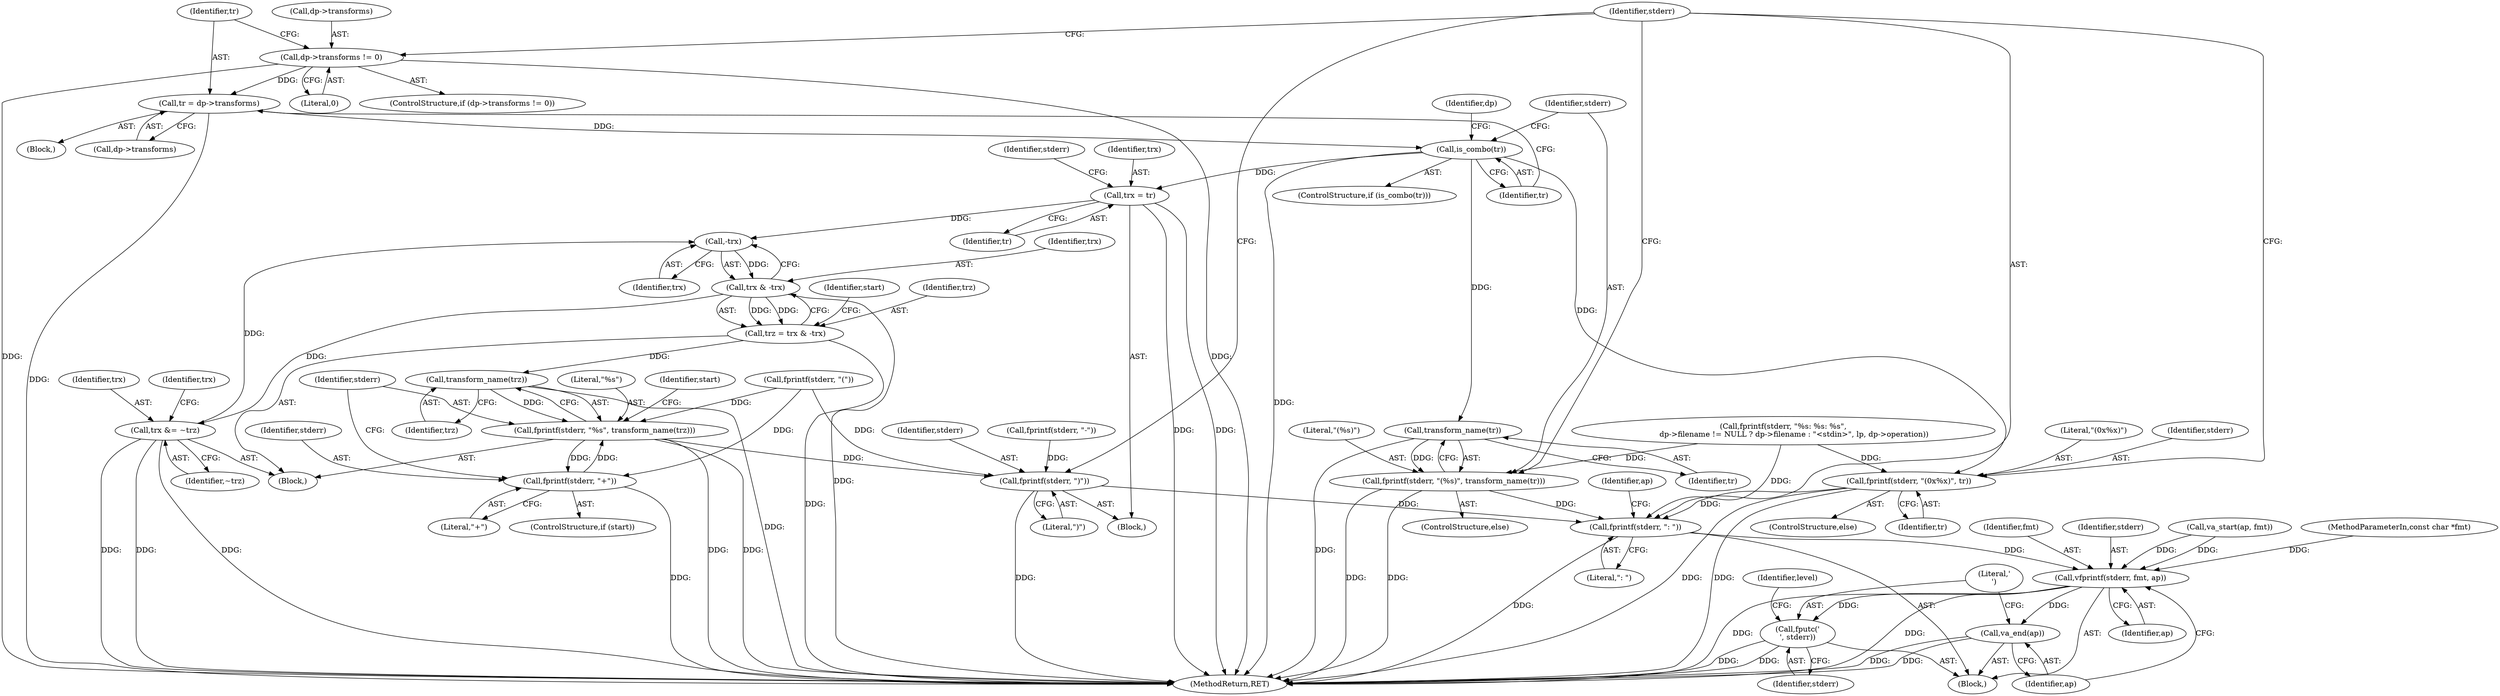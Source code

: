 digraph "0_Android_9d4853418ab2f754c2b63e091c29c5529b8b86ca_22@pointer" {
"1000200" [label="(Call,dp->transforms != 0)"];
"1000207" [label="(Call,tr = dp->transforms)"];
"1000213" [label="(Call,is_combo(tr))"];
"1000224" [label="(Call,trx = tr)"];
"1000245" [label="(Call,-trx)"];
"1000243" [label="(Call,trx & -trx)"];
"1000241" [label="(Call,trz = trx & -trx)"];
"1000255" [label="(Call,transform_name(trz))"];
"1000252" [label="(Call,fprintf(stderr, \"%s\", transform_name(trz)))"];
"1000249" [label="(Call,fprintf(stderr, \"+\"))"];
"1000267" [label="(Call,fprintf(stderr, \")\"))"];
"1000281" [label="(Call,fprintf(stderr, \": \"))"];
"1000287" [label="(Call,vfprintf(stderr, fmt, ap))"];
"1000291" [label="(Call,va_end(ap))"];
"1000293" [label="(Call,fputc('\n', stderr))"];
"1000260" [label="(Call,trx &= ~trz)"];
"1000271" [label="(Call,fprintf(stderr, \"(0x%x)\", tr))"];
"1000279" [label="(Call,transform_name(tr))"];
"1000276" [label="(Call,fprintf(stderr, \"(%s)\", transform_name(tr)))"];
"1000281" [label="(Call,fprintf(stderr, \": \"))"];
"1000258" [label="(Identifier,start)"];
"1000222" [label="(Block,)"];
"1000292" [label="(Identifier,ap)"];
"1000282" [label="(Identifier,stderr)"];
"1000248" [label="(Identifier,start)"];
"1000254" [label="(Literal,\"%s\")"];
"1000269" [label="(Literal,\")\")"];
"1000241" [label="(Call,trz = trx & -trx)"];
"1000239" [label="(Block,)"];
"1000107" [label="(MethodParameterIn,const char *fmt)"];
"1000273" [label="(Literal,\"(0x%x)\")"];
"1000252" [label="(Call,fprintf(stderr, \"%s\", transform_name(trz)))"];
"1000212" [label="(ControlStructure,if (is_combo(tr)))"];
"1000255" [label="(Call,transform_name(trz))"];
"1000126" [label="(Block,)"];
"1000262" [label="(Identifier,~trz)"];
"1000205" [label="(Block,)"];
"1000200" [label="(Call,dp->transforms != 0)"];
"1000219" [label="(Identifier,dp)"];
"1000199" [label="(ControlStructure,if (dp->transforms != 0))"];
"1000291" [label="(Call,va_end(ap))"];
"1000285" [label="(Identifier,ap)"];
"1000272" [label="(Identifier,stderr)"];
"1000207" [label="(Call,tr = dp->transforms)"];
"1000214" [label="(Identifier,tr)"];
"1000246" [label="(Identifier,trx)"];
"1000295" [label="(Identifier,stderr)"];
"1000316" [label="(MethodReturn,RET)"];
"1000261" [label="(Identifier,trx)"];
"1000289" [label="(Identifier,fmt)"];
"1000251" [label="(Literal,\"+\")"];
"1000226" [label="(Identifier,tr)"];
"1000208" [label="(Identifier,tr)"];
"1000228" [label="(Identifier,stderr)"];
"1000249" [label="(Call,fprintf(stderr, \"+\"))"];
"1000293" [label="(Call,fputc('\n', stderr))"];
"1000270" [label="(ControlStructure,else)"];
"1000274" [label="(Identifier,tr)"];
"1000299" [label="(Identifier,level)"];
"1000225" [label="(Identifier,trx)"];
"1000276" [label="(Call,fprintf(stderr, \"(%s)\", transform_name(tr)))"];
"1000204" [label="(Literal,0)"];
"1000227" [label="(Call,fprintf(stderr, \"(\"))"];
"1000283" [label="(Literal,\": \")"];
"1000271" [label="(Call,fprintf(stderr, \"(0x%x)\", tr))"];
"1000287" [label="(Call,vfprintf(stderr, fmt, ap))"];
"1000264" [label="(Call,fprintf(stderr, \"-\"))"];
"1000290" [label="(Identifier,ap)"];
"1000294" [label="(Literal,'\n')"];
"1000275" [label="(ControlStructure,else)"];
"1000278" [label="(Literal,\"(%s)\")"];
"1000256" [label="(Identifier,trz)"];
"1000267" [label="(Call,fprintf(stderr, \")\"))"];
"1000247" [label="(ControlStructure,if (start))"];
"1000182" [label="(Call,fprintf(stderr, \"%s: %s: %s\",\n         dp->filename != NULL ? dp->filename : \"<stdin>\", lp, dp->operation))"];
"1000250" [label="(Identifier,stderr)"];
"1000253" [label="(Identifier,stderr)"];
"1000243" [label="(Call,trx & -trx)"];
"1000224" [label="(Call,trx = tr)"];
"1000201" [label="(Call,dp->transforms)"];
"1000279" [label="(Call,transform_name(tr))"];
"1000268" [label="(Identifier,stderr)"];
"1000288" [label="(Identifier,stderr)"];
"1000280" [label="(Identifier,tr)"];
"1000245" [label="(Call,-trx)"];
"1000284" [label="(Call,va_start(ap, fmt))"];
"1000242" [label="(Identifier,trz)"];
"1000260" [label="(Call,trx &= ~trz)"];
"1000213" [label="(Call,is_combo(tr))"];
"1000244" [label="(Identifier,trx)"];
"1000209" [label="(Call,dp->transforms)"];
"1000277" [label="(Identifier,stderr)"];
"1000238" [label="(Identifier,trx)"];
"1000200" -> "1000199"  [label="AST: "];
"1000200" -> "1000204"  [label="CFG: "];
"1000201" -> "1000200"  [label="AST: "];
"1000204" -> "1000200"  [label="AST: "];
"1000208" -> "1000200"  [label="CFG: "];
"1000282" -> "1000200"  [label="CFG: "];
"1000200" -> "1000316"  [label="DDG: "];
"1000200" -> "1000316"  [label="DDG: "];
"1000200" -> "1000207"  [label="DDG: "];
"1000207" -> "1000205"  [label="AST: "];
"1000207" -> "1000209"  [label="CFG: "];
"1000208" -> "1000207"  [label="AST: "];
"1000209" -> "1000207"  [label="AST: "];
"1000214" -> "1000207"  [label="CFG: "];
"1000207" -> "1000316"  [label="DDG: "];
"1000207" -> "1000213"  [label="DDG: "];
"1000213" -> "1000212"  [label="AST: "];
"1000213" -> "1000214"  [label="CFG: "];
"1000214" -> "1000213"  [label="AST: "];
"1000219" -> "1000213"  [label="CFG: "];
"1000277" -> "1000213"  [label="CFG: "];
"1000213" -> "1000316"  [label="DDG: "];
"1000213" -> "1000224"  [label="DDG: "];
"1000213" -> "1000271"  [label="DDG: "];
"1000213" -> "1000279"  [label="DDG: "];
"1000224" -> "1000222"  [label="AST: "];
"1000224" -> "1000226"  [label="CFG: "];
"1000225" -> "1000224"  [label="AST: "];
"1000226" -> "1000224"  [label="AST: "];
"1000228" -> "1000224"  [label="CFG: "];
"1000224" -> "1000316"  [label="DDG: "];
"1000224" -> "1000316"  [label="DDG: "];
"1000224" -> "1000245"  [label="DDG: "];
"1000245" -> "1000243"  [label="AST: "];
"1000245" -> "1000246"  [label="CFG: "];
"1000246" -> "1000245"  [label="AST: "];
"1000243" -> "1000245"  [label="CFG: "];
"1000245" -> "1000243"  [label="DDG: "];
"1000260" -> "1000245"  [label="DDG: "];
"1000243" -> "1000241"  [label="AST: "];
"1000244" -> "1000243"  [label="AST: "];
"1000241" -> "1000243"  [label="CFG: "];
"1000243" -> "1000316"  [label="DDG: "];
"1000243" -> "1000241"  [label="DDG: "];
"1000243" -> "1000241"  [label="DDG: "];
"1000243" -> "1000260"  [label="DDG: "];
"1000241" -> "1000239"  [label="AST: "];
"1000242" -> "1000241"  [label="AST: "];
"1000248" -> "1000241"  [label="CFG: "];
"1000241" -> "1000316"  [label="DDG: "];
"1000241" -> "1000255"  [label="DDG: "];
"1000255" -> "1000252"  [label="AST: "];
"1000255" -> "1000256"  [label="CFG: "];
"1000256" -> "1000255"  [label="AST: "];
"1000252" -> "1000255"  [label="CFG: "];
"1000255" -> "1000316"  [label="DDG: "];
"1000255" -> "1000252"  [label="DDG: "];
"1000252" -> "1000239"  [label="AST: "];
"1000253" -> "1000252"  [label="AST: "];
"1000254" -> "1000252"  [label="AST: "];
"1000258" -> "1000252"  [label="CFG: "];
"1000252" -> "1000316"  [label="DDG: "];
"1000252" -> "1000316"  [label="DDG: "];
"1000252" -> "1000249"  [label="DDG: "];
"1000227" -> "1000252"  [label="DDG: "];
"1000249" -> "1000252"  [label="DDG: "];
"1000252" -> "1000267"  [label="DDG: "];
"1000249" -> "1000247"  [label="AST: "];
"1000249" -> "1000251"  [label="CFG: "];
"1000250" -> "1000249"  [label="AST: "];
"1000251" -> "1000249"  [label="AST: "];
"1000253" -> "1000249"  [label="CFG: "];
"1000249" -> "1000316"  [label="DDG: "];
"1000227" -> "1000249"  [label="DDG: "];
"1000267" -> "1000222"  [label="AST: "];
"1000267" -> "1000269"  [label="CFG: "];
"1000268" -> "1000267"  [label="AST: "];
"1000269" -> "1000267"  [label="AST: "];
"1000282" -> "1000267"  [label="CFG: "];
"1000267" -> "1000316"  [label="DDG: "];
"1000227" -> "1000267"  [label="DDG: "];
"1000264" -> "1000267"  [label="DDG: "];
"1000267" -> "1000281"  [label="DDG: "];
"1000281" -> "1000126"  [label="AST: "];
"1000281" -> "1000283"  [label="CFG: "];
"1000282" -> "1000281"  [label="AST: "];
"1000283" -> "1000281"  [label="AST: "];
"1000285" -> "1000281"  [label="CFG: "];
"1000281" -> "1000316"  [label="DDG: "];
"1000276" -> "1000281"  [label="DDG: "];
"1000271" -> "1000281"  [label="DDG: "];
"1000182" -> "1000281"  [label="DDG: "];
"1000281" -> "1000287"  [label="DDG: "];
"1000287" -> "1000126"  [label="AST: "];
"1000287" -> "1000290"  [label="CFG: "];
"1000288" -> "1000287"  [label="AST: "];
"1000289" -> "1000287"  [label="AST: "];
"1000290" -> "1000287"  [label="AST: "];
"1000292" -> "1000287"  [label="CFG: "];
"1000287" -> "1000316"  [label="DDG: "];
"1000287" -> "1000316"  [label="DDG: "];
"1000284" -> "1000287"  [label="DDG: "];
"1000284" -> "1000287"  [label="DDG: "];
"1000107" -> "1000287"  [label="DDG: "];
"1000287" -> "1000291"  [label="DDG: "];
"1000287" -> "1000293"  [label="DDG: "];
"1000291" -> "1000126"  [label="AST: "];
"1000291" -> "1000292"  [label="CFG: "];
"1000292" -> "1000291"  [label="AST: "];
"1000294" -> "1000291"  [label="CFG: "];
"1000291" -> "1000316"  [label="DDG: "];
"1000291" -> "1000316"  [label="DDG: "];
"1000293" -> "1000126"  [label="AST: "];
"1000293" -> "1000295"  [label="CFG: "];
"1000294" -> "1000293"  [label="AST: "];
"1000295" -> "1000293"  [label="AST: "];
"1000299" -> "1000293"  [label="CFG: "];
"1000293" -> "1000316"  [label="DDG: "];
"1000293" -> "1000316"  [label="DDG: "];
"1000260" -> "1000239"  [label="AST: "];
"1000260" -> "1000262"  [label="CFG: "];
"1000261" -> "1000260"  [label="AST: "];
"1000262" -> "1000260"  [label="AST: "];
"1000238" -> "1000260"  [label="CFG: "];
"1000260" -> "1000316"  [label="DDG: "];
"1000260" -> "1000316"  [label="DDG: "];
"1000260" -> "1000316"  [label="DDG: "];
"1000271" -> "1000270"  [label="AST: "];
"1000271" -> "1000274"  [label="CFG: "];
"1000272" -> "1000271"  [label="AST: "];
"1000273" -> "1000271"  [label="AST: "];
"1000274" -> "1000271"  [label="AST: "];
"1000282" -> "1000271"  [label="CFG: "];
"1000271" -> "1000316"  [label="DDG: "];
"1000271" -> "1000316"  [label="DDG: "];
"1000182" -> "1000271"  [label="DDG: "];
"1000279" -> "1000276"  [label="AST: "];
"1000279" -> "1000280"  [label="CFG: "];
"1000280" -> "1000279"  [label="AST: "];
"1000276" -> "1000279"  [label="CFG: "];
"1000279" -> "1000316"  [label="DDG: "];
"1000279" -> "1000276"  [label="DDG: "];
"1000276" -> "1000275"  [label="AST: "];
"1000277" -> "1000276"  [label="AST: "];
"1000278" -> "1000276"  [label="AST: "];
"1000282" -> "1000276"  [label="CFG: "];
"1000276" -> "1000316"  [label="DDG: "];
"1000276" -> "1000316"  [label="DDG: "];
"1000182" -> "1000276"  [label="DDG: "];
}
